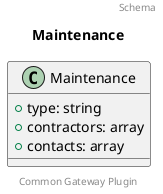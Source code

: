 @startuml
title: Maintenance
footer: Common Gateway Plugin
header: Schema

class Maintenance {
  + type: string
  + contractors: array
  + contacts: array
}
@enduml
